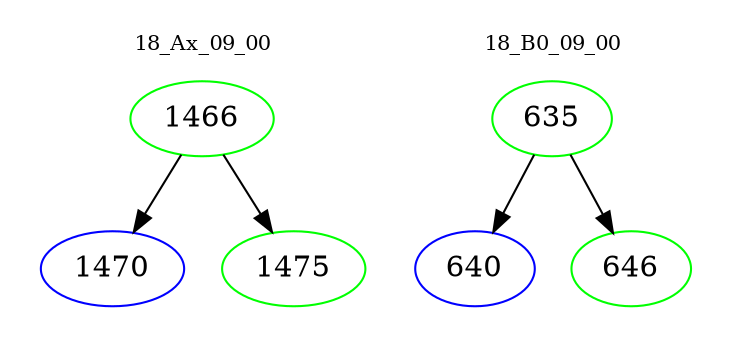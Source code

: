 digraph{
subgraph cluster_0 {
color = white
label = "18_Ax_09_00";
fontsize=10;
T0_1466 [label="1466", color="green"]
T0_1466 -> T0_1470 [color="black"]
T0_1470 [label="1470", color="blue"]
T0_1466 -> T0_1475 [color="black"]
T0_1475 [label="1475", color="green"]
}
subgraph cluster_1 {
color = white
label = "18_B0_09_00";
fontsize=10;
T1_635 [label="635", color="green"]
T1_635 -> T1_640 [color="black"]
T1_640 [label="640", color="blue"]
T1_635 -> T1_646 [color="black"]
T1_646 [label="646", color="green"]
}
}
